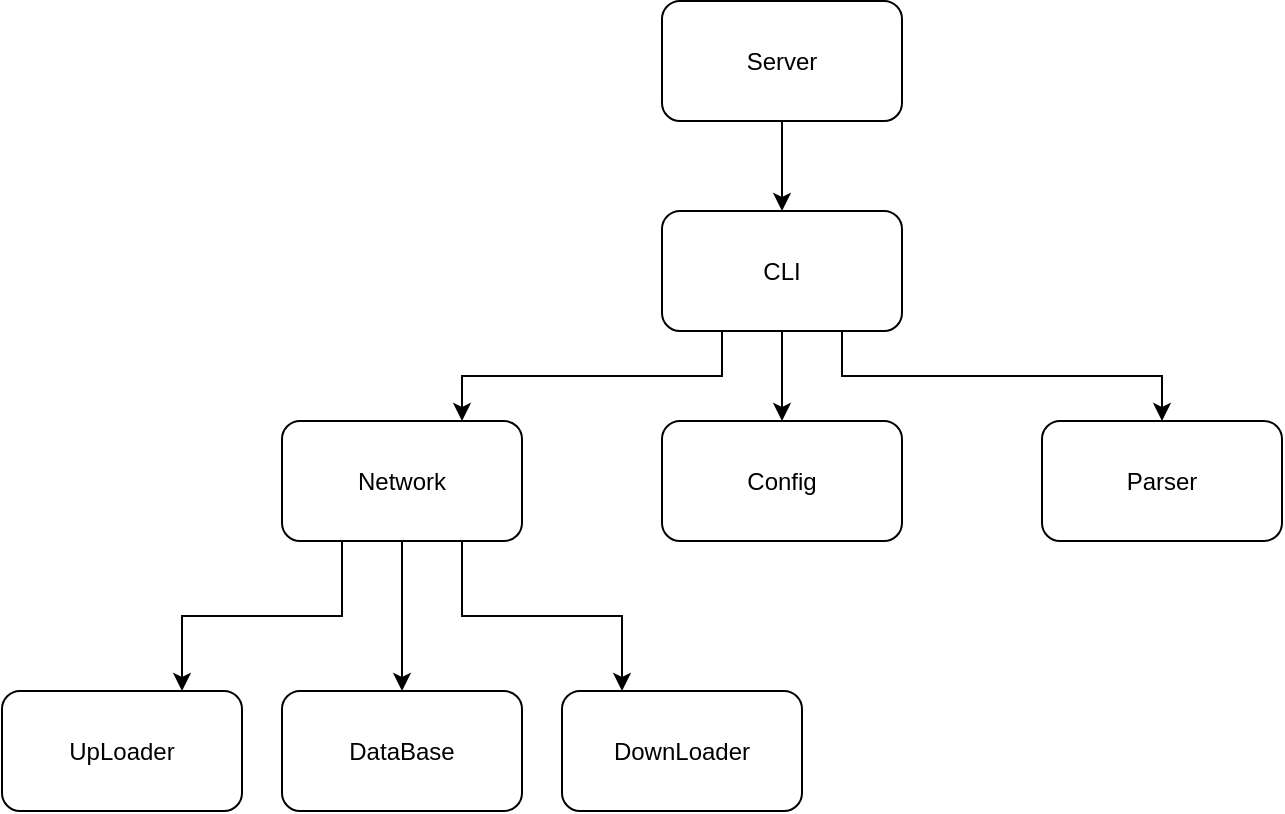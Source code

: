 <mxfile version="11.1.4" type="device"><diagram id="WHjPionC_i0K5R3dleqM" name="Page-1"><mxGraphModel dx="905" dy="673" grid="1" gridSize="10" guides="1" tooltips="1" connect="1" arrows="1" fold="1" page="1" pageScale="1" pageWidth="827" pageHeight="1169" math="0" shadow="0"><root><mxCell id="0"/><mxCell id="1" parent="0"/><mxCell id="DiNwJN2qugSurBn-zq2u-2" style="edgeStyle=orthogonalEdgeStyle;rounded=0;orthogonalLoop=1;jettySize=auto;html=1;exitX=0.5;exitY=1;exitDx=0;exitDy=0;" parent="1" source="I9LGkI8zh6urQx9LYxbQ-1" target="I9LGkI8zh6urQx9LYxbQ-6" edge="1"><mxGeometry relative="1" as="geometry"/></mxCell><mxCell id="I9LGkI8zh6urQx9LYxbQ-1" value="Server" style="rounded=1;whiteSpace=wrap;html=1;" parent="1" vertex="1"><mxGeometry x="395" y="157.5" width="120" height="60" as="geometry"/></mxCell><mxCell id="DiNwJN2qugSurBn-zq2u-4" style="edgeStyle=orthogonalEdgeStyle;rounded=0;orthogonalLoop=1;jettySize=auto;html=1;exitX=0.5;exitY=1;exitDx=0;exitDy=0;entryX=0.5;entryY=0;entryDx=0;entryDy=0;" parent="1" source="I9LGkI8zh6urQx9LYxbQ-2" target="I9LGkI8zh6urQx9LYxbQ-4" edge="1"><mxGeometry relative="1" as="geometry"/></mxCell><mxCell id="DiNwJN2qugSurBn-zq2u-5" style="edgeStyle=orthogonalEdgeStyle;rounded=0;orthogonalLoop=1;jettySize=auto;html=1;exitX=0.25;exitY=1;exitDx=0;exitDy=0;entryX=0.75;entryY=0;entryDx=0;entryDy=0;" parent="1" source="I9LGkI8zh6urQx9LYxbQ-2" target="I9LGkI8zh6urQx9LYxbQ-3" edge="1"><mxGeometry relative="1" as="geometry"/></mxCell><mxCell id="DiNwJN2qugSurBn-zq2u-6" style="edgeStyle=orthogonalEdgeStyle;rounded=0;orthogonalLoop=1;jettySize=auto;html=1;exitX=0.75;exitY=1;exitDx=0;exitDy=0;entryX=0.25;entryY=0;entryDx=0;entryDy=0;" parent="1" source="I9LGkI8zh6urQx9LYxbQ-2" target="I9LGkI8zh6urQx9LYxbQ-5" edge="1"><mxGeometry relative="1" as="geometry"/></mxCell><mxCell id="I9LGkI8zh6urQx9LYxbQ-2" value="Network" style="rounded=1;whiteSpace=wrap;html=1;" parent="1" vertex="1"><mxGeometry x="205" y="367.5" width="120" height="60" as="geometry"/></mxCell><mxCell id="I9LGkI8zh6urQx9LYxbQ-3" value="UpLoader&lt;br&gt;" style="rounded=1;whiteSpace=wrap;html=1;" parent="1" vertex="1"><mxGeometry x="65" y="502.5" width="120" height="60" as="geometry"/></mxCell><mxCell id="I9LGkI8zh6urQx9LYxbQ-4" value="DataBase" style="rounded=1;whiteSpace=wrap;html=1;" parent="1" vertex="1"><mxGeometry x="205" y="502.5" width="120" height="60" as="geometry"/></mxCell><mxCell id="I9LGkI8zh6urQx9LYxbQ-5" value="DownLoader" style="rounded=1;whiteSpace=wrap;html=1;" parent="1" vertex="1"><mxGeometry x="345" y="502.5" width="120" height="60" as="geometry"/></mxCell><mxCell id="DiNwJN2qugSurBn-zq2u-8" style="edgeStyle=orthogonalEdgeStyle;rounded=0;orthogonalLoop=1;jettySize=auto;html=1;exitX=0.25;exitY=1;exitDx=0;exitDy=0;entryX=0.75;entryY=0;entryDx=0;entryDy=0;" parent="1" source="I9LGkI8zh6urQx9LYxbQ-6" target="I9LGkI8zh6urQx9LYxbQ-2" edge="1"><mxGeometry relative="1" as="geometry"/></mxCell><mxCell id="DiNwJN2qugSurBn-zq2u-9" style="edgeStyle=orthogonalEdgeStyle;rounded=0;orthogonalLoop=1;jettySize=auto;html=1;exitX=0.75;exitY=1;exitDx=0;exitDy=0;" parent="1" source="I9LGkI8zh6urQx9LYxbQ-6" target="DiNwJN2qugSurBn-zq2u-7" edge="1"><mxGeometry relative="1" as="geometry"/></mxCell><mxCell id="GmsxO5w8adQBv2da_aKN-2" style="edgeStyle=orthogonalEdgeStyle;rounded=0;orthogonalLoop=1;jettySize=auto;html=1;exitX=0.5;exitY=1;exitDx=0;exitDy=0;entryX=0.5;entryY=0;entryDx=0;entryDy=0;" edge="1" parent="1" source="I9LGkI8zh6urQx9LYxbQ-6" target="GmsxO5w8adQBv2da_aKN-1"><mxGeometry relative="1" as="geometry"/></mxCell><mxCell id="I9LGkI8zh6urQx9LYxbQ-6" value="CLI&lt;br&gt;" style="rounded=1;whiteSpace=wrap;html=1;" parent="1" vertex="1"><mxGeometry x="395" y="262.5" width="120" height="60" as="geometry"/></mxCell><mxCell id="DiNwJN2qugSurBn-zq2u-7" value="Parser&lt;br&gt;" style="rounded=1;whiteSpace=wrap;html=1;" parent="1" vertex="1"><mxGeometry x="585" y="367.5" width="120" height="60" as="geometry"/></mxCell><mxCell id="GmsxO5w8adQBv2da_aKN-1" value="Config&lt;br&gt;" style="rounded=1;whiteSpace=wrap;html=1;" vertex="1" parent="1"><mxGeometry x="395" y="367.5" width="120" height="60" as="geometry"/></mxCell></root></mxGraphModel></diagram></mxfile>